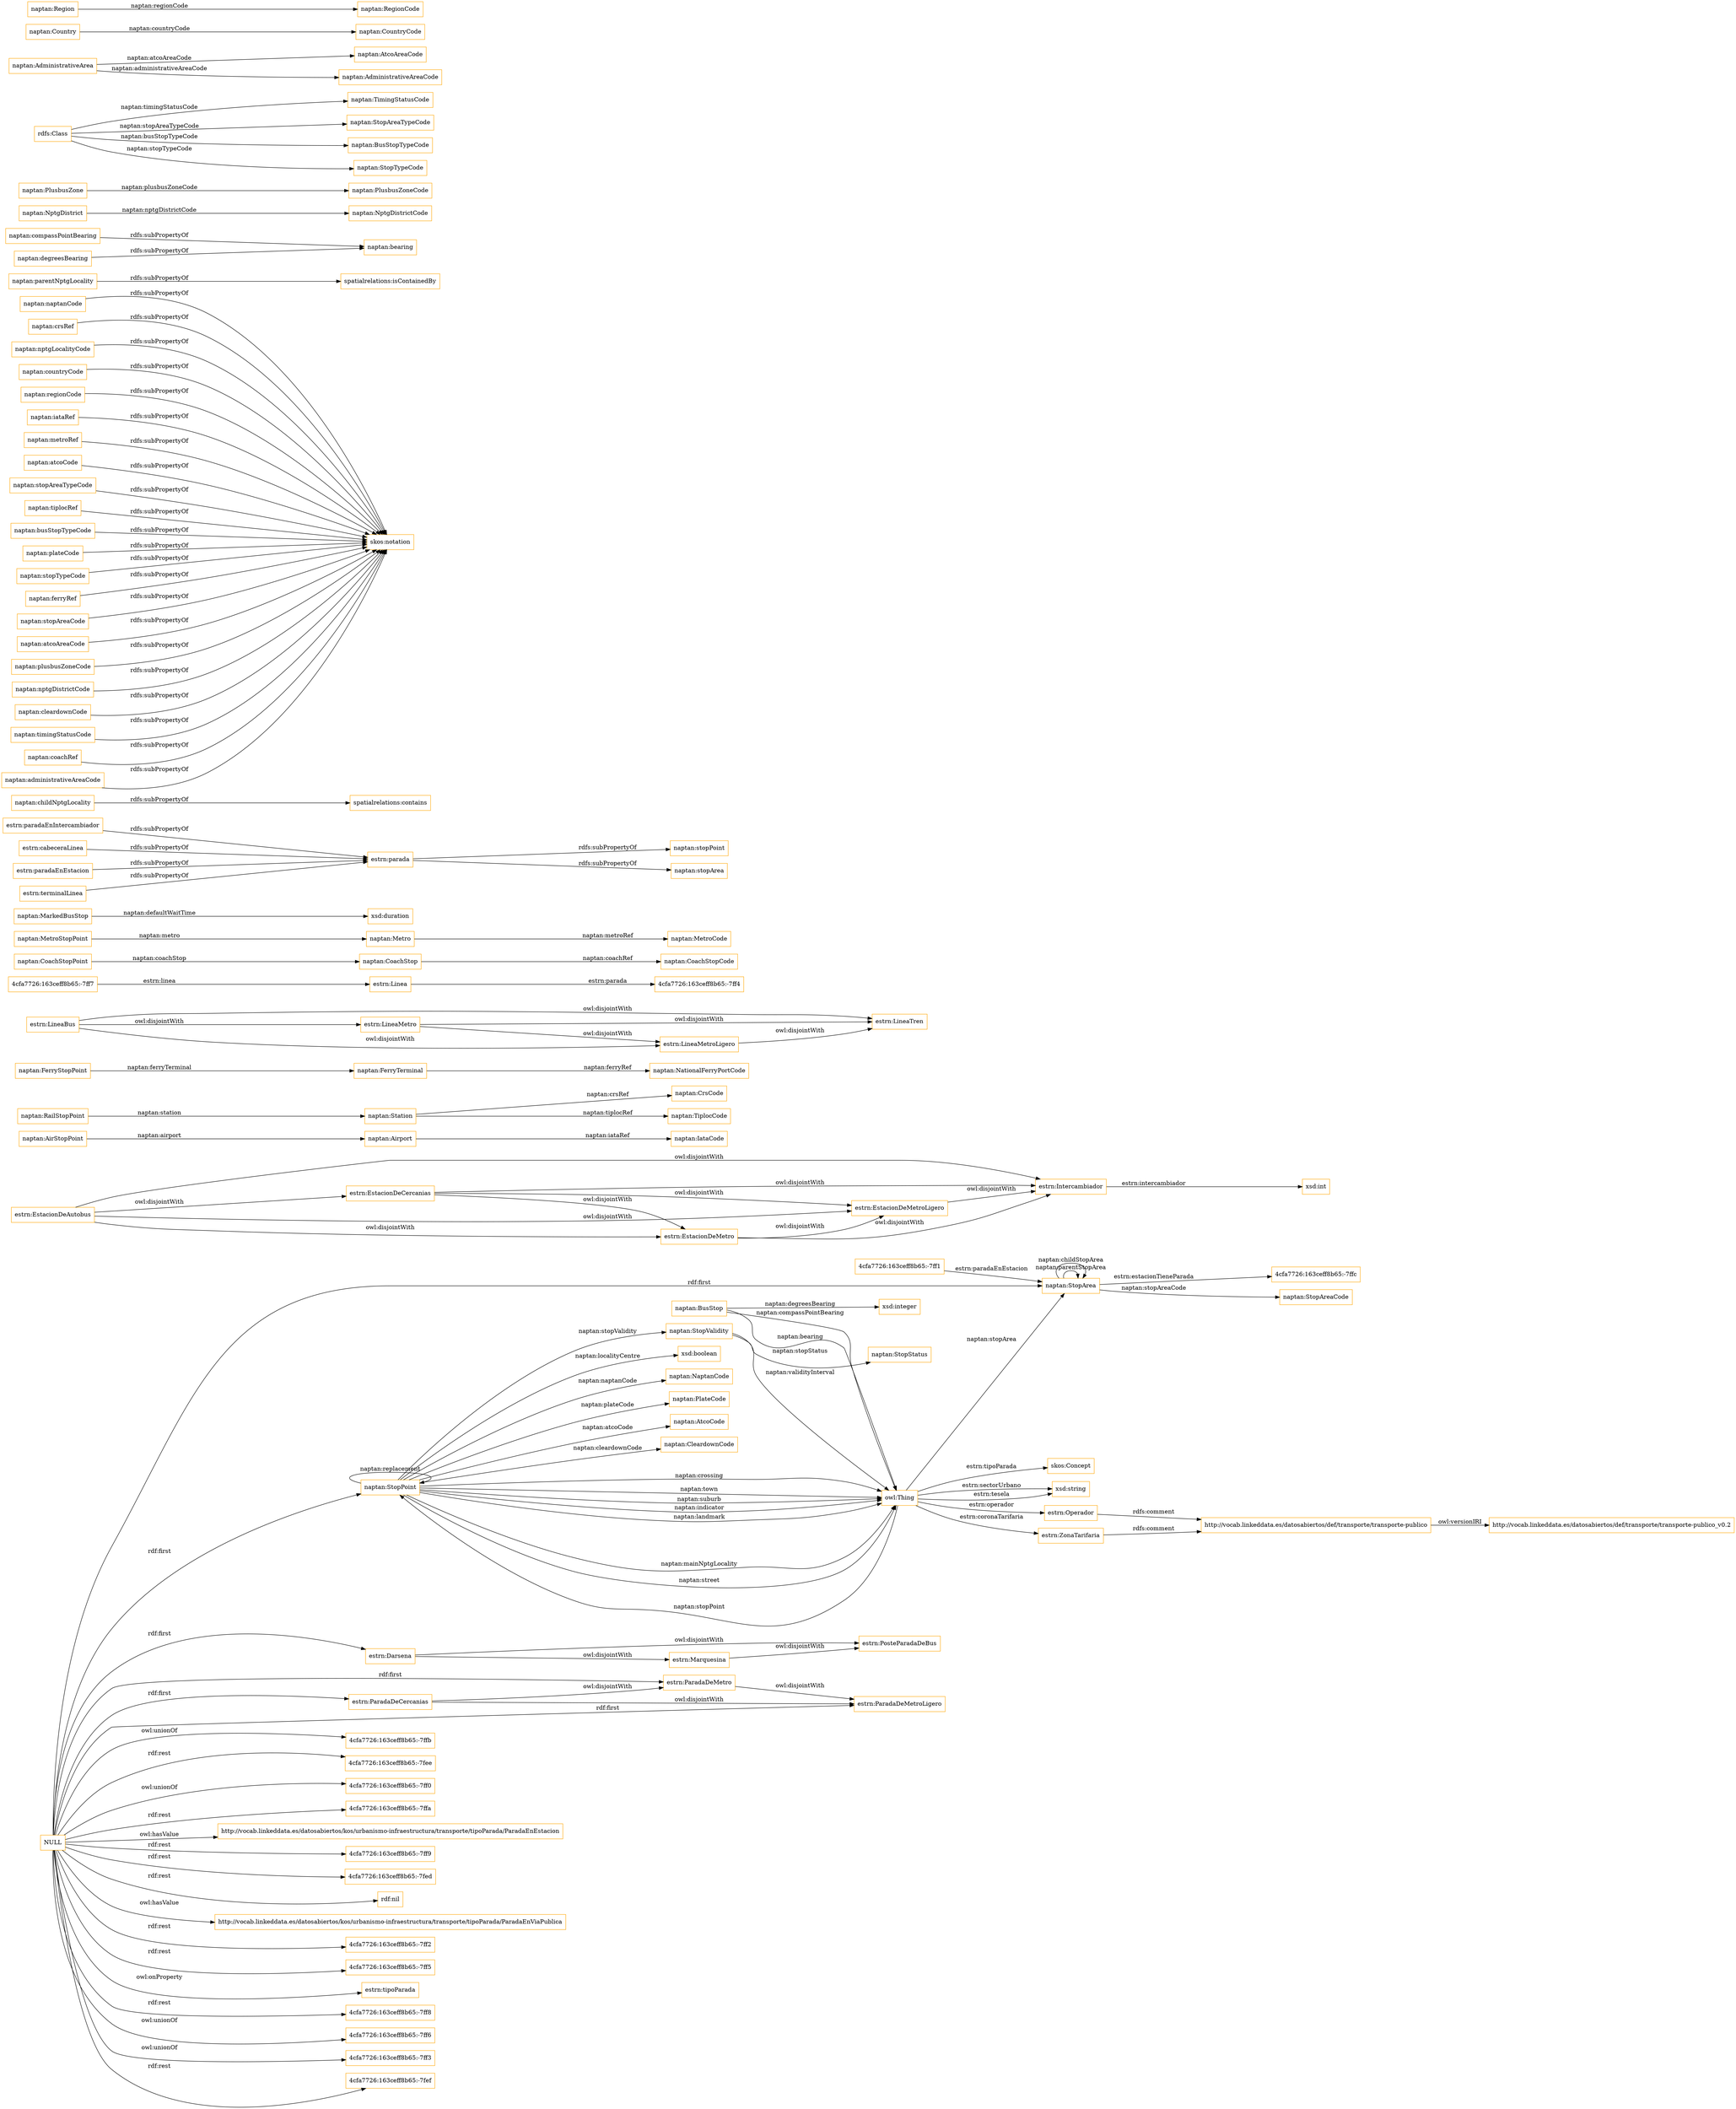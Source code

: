 digraph ar2dtool_diagram { 
rankdir=LR;
size="1501"
node [shape = rectangle, color="orange"]; "4cfa7726:163ceff8b65:-7ff1" "estrn:Intercambiador" "estrn:EstacionDeMetroLigero" "naptan:AirStopPoint" "naptan:Station" "naptan:FerryStopPoint" "estrn:LineaMetro" "naptan:RailStopPoint" "naptan:FerryTerminal" "4cfa7726:163ceff8b65:-7ff7" "naptan:BusStop" "naptan:StopPoint" "estrn:Linea" "estrn:LineaTren" "estrn:LineaMetroLigero" "4cfa7726:163ceff8b65:-7ffc" "naptan:CoachStopPoint" "estrn:Marquesina" "estrn:Darsena" "naptan:StopValidity" "naptan:StopArea" "estrn:ParadaDeMetroLigero" "estrn:EstacionDeCercanias" "naptan:Metro" "skos:Concept" "4cfa7726:163ceff8b65:-7ff4" "naptan:CoachStop" "estrn:EstacionDeMetro" "estrn:EstacionDeAutobus" "estrn:Operador" "estrn:PosteParadaDeBus" "estrn:ZonaTarifaria" "estrn:ParadaDeMetro" "estrn:LineaBus" "naptan:MetroStopPoint" "naptan:MarkedBusStop" "naptan:Airport" "estrn:ParadaDeCercanias" "naptan:StopStatus" ; /*classes style*/
	"estrn:EstacionDeCercanias" -> "estrn:Intercambiador" [ label = "owl:disjointWith" ];
	"estrn:EstacionDeCercanias" -> "estrn:EstacionDeMetroLigero" [ label = "owl:disjointWith" ];
	"estrn:EstacionDeCercanias" -> "estrn:EstacionDeMetro" [ label = "owl:disjointWith" ];
	"estrn:paradaEnIntercambiador" -> "estrn:parada" [ label = "rdfs:subPropertyOf" ];
	"naptan:childNptgLocality" -> "spatialrelations:contains" [ label = "rdfs:subPropertyOf" ];
	"estrn:EstacionDeMetroLigero" -> "estrn:Intercambiador" [ label = "owl:disjointWith" ];
	"naptan:naptanCode" -> "skos:notation" [ label = "rdfs:subPropertyOf" ];
	"naptan:crsRef" -> "skos:notation" [ label = "rdfs:subPropertyOf" ];
	"naptan:parentNptgLocality" -> "spatialrelations:isContainedBy" [ label = "rdfs:subPropertyOf" ];
	"naptan:compassPointBearing" -> "naptan:bearing" [ label = "rdfs:subPropertyOf" ];
	"naptan:nptgLocalityCode" -> "skos:notation" [ label = "rdfs:subPropertyOf" ];
	"estrn:cabeceraLinea" -> "estrn:parada" [ label = "rdfs:subPropertyOf" ];
	"estrn:EstacionDeAutobus" -> "estrn:Intercambiador" [ label = "owl:disjointWith" ];
	"estrn:EstacionDeAutobus" -> "estrn:EstacionDeMetroLigero" [ label = "owl:disjointWith" ];
	"estrn:EstacionDeAutobus" -> "estrn:EstacionDeMetro" [ label = "owl:disjointWith" ];
	"estrn:EstacionDeAutobus" -> "estrn:EstacionDeCercanias" [ label = "owl:disjointWith" ];
	"estrn:LineaBus" -> "estrn:LineaTren" [ label = "owl:disjointWith" ];
	"estrn:LineaBus" -> "estrn:LineaMetroLigero" [ label = "owl:disjointWith" ];
	"estrn:LineaBus" -> "estrn:LineaMetro" [ label = "owl:disjointWith" ];
	"estrn:paradaEnEstacion" -> "estrn:parada" [ label = "rdfs:subPropertyOf" ];
	"naptan:countryCode" -> "skos:notation" [ label = "rdfs:subPropertyOf" ];
	"naptan:regionCode" -> "skos:notation" [ label = "rdfs:subPropertyOf" ];
	"estrn:LineaMetroLigero" -> "estrn:LineaTren" [ label = "owl:disjointWith" ];
	"estrn:ParadaDeCercanias" -> "estrn:ParadaDeMetroLigero" [ label = "owl:disjointWith" ];
	"estrn:ParadaDeCercanias" -> "estrn:ParadaDeMetro" [ label = "owl:disjointWith" ];
	"estrn:Marquesina" -> "estrn:PosteParadaDeBus" [ label = "owl:disjointWith" ];
	"naptan:iataRef" -> "skos:notation" [ label = "rdfs:subPropertyOf" ];
	"estrn:Operador" -> "http://vocab.linkeddata.es/datosabiertos/def/transporte/transporte-publico" [ label = "rdfs:comment" ];
	"naptan:metroRef" -> "skos:notation" [ label = "rdfs:subPropertyOf" ];
	"estrn:EstacionDeMetro" -> "estrn:Intercambiador" [ label = "owl:disjointWith" ];
	"estrn:EstacionDeMetro" -> "estrn:EstacionDeMetroLigero" [ label = "owl:disjointWith" ];
	"naptan:atcoCode" -> "skos:notation" [ label = "rdfs:subPropertyOf" ];
	"naptan:stopAreaTypeCode" -> "skos:notation" [ label = "rdfs:subPropertyOf" ];
	"naptan:tiplocRef" -> "skos:notation" [ label = "rdfs:subPropertyOf" ];
	"NULL" -> "estrn:Darsena" [ label = "rdf:first" ];
	"NULL" -> "4cfa7726:163ceff8b65:-7ffb" [ label = "owl:unionOf" ];
	"NULL" -> "4cfa7726:163ceff8b65:-7fee" [ label = "rdf:rest" ];
	"NULL" -> "estrn:ParadaDeCercanias" [ label = "rdf:first" ];
	"NULL" -> "4cfa7726:163ceff8b65:-7ff0" [ label = "owl:unionOf" ];
	"NULL" -> "naptan:StopArea" [ label = "rdf:first" ];
	"NULL" -> "4cfa7726:163ceff8b65:-7ffa" [ label = "rdf:rest" ];
	"NULL" -> "estrn:ParadaDeMetro" [ label = "rdf:first" ];
	"NULL" -> "http://vocab.linkeddata.es/datosabiertos/kos/urbanismo-infraestructura/transporte/tipoParada/ParadaEnEstacion" [ label = "owl:hasValue" ];
	"NULL" -> "naptan:StopPoint" [ label = "rdf:first" ];
	"NULL" -> "4cfa7726:163ceff8b65:-7ff9" [ label = "rdf:rest" ];
	"NULL" -> "4cfa7726:163ceff8b65:-7fed" [ label = "rdf:rest" ];
	"NULL" -> "rdf:nil" [ label = "rdf:rest" ];
	"NULL" -> "estrn:ParadaDeMetroLigero" [ label = "rdf:first" ];
	"NULL" -> "http://vocab.linkeddata.es/datosabiertos/kos/urbanismo-infraestructura/transporte/tipoParada/ParadaEnViaPublica" [ label = "owl:hasValue" ];
	"NULL" -> "4cfa7726:163ceff8b65:-7ff2" [ label = "rdf:rest" ];
	"NULL" -> "4cfa7726:163ceff8b65:-7ff5" [ label = "rdf:rest" ];
	"NULL" -> "estrn:tipoParada" [ label = "owl:onProperty" ];
	"NULL" -> "4cfa7726:163ceff8b65:-7ff8" [ label = "rdf:rest" ];
	"NULL" -> "4cfa7726:163ceff8b65:-7ff6" [ label = "owl:unionOf" ];
	"NULL" -> "4cfa7726:163ceff8b65:-7ff3" [ label = "owl:unionOf" ];
	"NULL" -> "4cfa7726:163ceff8b65:-7fef" [ label = "rdf:rest" ];
	"naptan:busStopTypeCode" -> "skos:notation" [ label = "rdfs:subPropertyOf" ];
	"naptan:plateCode" -> "skos:notation" [ label = "rdfs:subPropertyOf" ];
	"estrn:LineaMetro" -> "estrn:LineaTren" [ label = "owl:disjointWith" ];
	"estrn:LineaMetro" -> "estrn:LineaMetroLigero" [ label = "owl:disjointWith" ];
	"naptan:stopTypeCode" -> "skos:notation" [ label = "rdfs:subPropertyOf" ];
	"naptan:ferryRef" -> "skos:notation" [ label = "rdfs:subPropertyOf" ];
	"estrn:ZonaTarifaria" -> "http://vocab.linkeddata.es/datosabiertos/def/transporte/transporte-publico" [ label = "rdfs:comment" ];
	"naptan:stopAreaCode" -> "skos:notation" [ label = "rdfs:subPropertyOf" ];
	"estrn:Darsena" -> "estrn:PosteParadaDeBus" [ label = "owl:disjointWith" ];
	"estrn:Darsena" -> "estrn:Marquesina" [ label = "owl:disjointWith" ];
	"naptan:atcoAreaCode" -> "skos:notation" [ label = "rdfs:subPropertyOf" ];
	"estrn:terminalLinea" -> "estrn:parada" [ label = "rdfs:subPropertyOf" ];
	"naptan:plusbusZoneCode" -> "skos:notation" [ label = "rdfs:subPropertyOf" ];
	"naptan:nptgDistrictCode" -> "skos:notation" [ label = "rdfs:subPropertyOf" ];
	"estrn:ParadaDeMetro" -> "estrn:ParadaDeMetroLigero" [ label = "owl:disjointWith" ];
	"http://vocab.linkeddata.es/datosabiertos/def/transporte/transporte-publico" -> "http://vocab.linkeddata.es/datosabiertos/def/transporte/transporte-publico_v0.2" [ label = "owl:versionIRI" ];
	"naptan:cleardownCode" -> "skos:notation" [ label = "rdfs:subPropertyOf" ];
	"naptan:degreesBearing" -> "naptan:bearing" [ label = "rdfs:subPropertyOf" ];
	"naptan:timingStatusCode" -> "skos:notation" [ label = "rdfs:subPropertyOf" ];
	"naptan:coachRef" -> "skos:notation" [ label = "rdfs:subPropertyOf" ];
	"naptan:administrativeAreaCode" -> "skos:notation" [ label = "rdfs:subPropertyOf" ];
	"estrn:parada" -> "naptan:stopPoint" [ label = "rdfs:subPropertyOf" ];
	"estrn:parada" -> "naptan:stopArea" [ label = "rdfs:subPropertyOf" ];
	"naptan:StopArea" -> "naptan:StopArea" [ label = "naptan:parentStopArea" ];
	"naptan:StopValidity" -> "naptan:StopStatus" [ label = "naptan:stopStatus" ];
	"naptan:StopPoint" -> "owl:Thing" [ label = "naptan:mainNptgLocality" ];
	"naptan:NptgDistrict" -> "naptan:NptgDistrictCode" [ label = "naptan:nptgDistrictCode" ];
	"estrn:Intercambiador" -> "xsd:int" [ label = "estrn:intercambiador" ];
	"4cfa7726:163ceff8b65:-7ff7" -> "estrn:Linea" [ label = "estrn:linea" ];
	"naptan:AirStopPoint" -> "naptan:Airport" [ label = "naptan:airport" ];
	"naptan:CoachStopPoint" -> "naptan:CoachStop" [ label = "naptan:coachStop" ];
	"naptan:StopPoint" -> "xsd:boolean" [ label = "naptan:localityCentre" ];
	"owl:Thing" -> "xsd:string" [ label = "estrn:tesela" ];
	"naptan:StopPoint" -> "naptan:StopPoint" [ label = "naptan:replacement" ];
	"owl:Thing" -> "estrn:Operador" [ label = "estrn:operador" ];
	"4cfa7726:163ceff8b65:-7ff1" -> "naptan:StopArea" [ label = "estrn:paradaEnEstacion" ];
	"naptan:StopPoint" -> "naptan:NaptanCode" [ label = "naptan:naptanCode" ];
	"naptan:Station" -> "naptan:CrsCode" [ label = "naptan:crsRef" ];
	"naptan:StopPoint" -> "naptan:PlateCode" [ label = "naptan:plateCode" ];
	"naptan:FerryStopPoint" -> "naptan:FerryTerminal" [ label = "naptan:ferryTerminal" ];
	"naptan:MarkedBusStop" -> "xsd:duration" [ label = "naptan:defaultWaitTime" ];
	"naptan:PlusbusZone" -> "naptan:PlusbusZoneCode" [ label = "naptan:plusbusZoneCode" ];
	"naptan:StopPoint" -> "owl:Thing" [ label = "naptan:crossing" ];
	"naptan:FerryTerminal" -> "naptan:NationalFerryPortCode" [ label = "naptan:ferryRef" ];
	"owl:Thing" -> "naptan:StopPoint" [ label = "naptan:stopPoint" ];
	"naptan:CoachStop" -> "naptan:CoachStopCode" [ label = "naptan:coachRef" ];
	"naptan:StopPoint" -> "owl:Thing" [ label = "naptan:town" ];
	"naptan:Airport" -> "naptan:IataCode" [ label = "naptan:iataRef" ];
	"naptan:StopPoint" -> "owl:Thing" [ label = "naptan:suburb" ];
	"naptan:MetroStopPoint" -> "naptan:Metro" [ label = "naptan:metro" ];
	"estrn:Linea" -> "4cfa7726:163ceff8b65:-7ff4" [ label = "estrn:parada" ];
	"naptan:StopArea" -> "4cfa7726:163ceff8b65:-7ffc" [ label = "estrn:estacionTieneParada" ];
	"naptan:StopPoint" -> "naptan:StopValidity" [ label = "naptan:stopValidity" ];
	"owl:Thing" -> "estrn:ZonaTarifaria" [ label = "estrn:coronaTarifaria" ];
	"rdfs:Class" -> "naptan:TimingStatusCode" [ label = "naptan:timingStatusCode" ];
	"naptan:StopPoint" -> "owl:Thing" [ label = "naptan:indicator" ];
	"naptan:StopArea" -> "naptan:StopAreaCode" [ label = "naptan:stopAreaCode" ];
	"naptan:StopArea" -> "naptan:StopArea" [ label = "naptan:childStopArea" ];
	"naptan:BusStop" -> "owl:Thing" [ label = "naptan:compassPointBearing" ];
	"naptan:StopPoint" -> "naptan:AtcoCode" [ label = "naptan:atcoCode" ];
	"owl:Thing" -> "skos:Concept" [ label = "estrn:tipoParada" ];
	"naptan:BusStop" -> "owl:Thing" [ label = "naptan:bearing" ];
	"naptan:AdministrativeArea" -> "naptan:AtcoAreaCode" [ label = "naptan:atcoAreaCode" ];
	"naptan:Country" -> "naptan:CountryCode" [ label = "naptan:countryCode" ];
	"naptan:StopPoint" -> "owl:Thing" [ label = "naptan:landmark" ];
	"naptan:Metro" -> "naptan:MetroCode" [ label = "naptan:metroRef" ];
	"naptan:Region" -> "naptan:RegionCode" [ label = "naptan:regionCode" ];
	"naptan:StopPoint" -> "owl:Thing" [ label = "naptan:street" ];
	"naptan:BusStop" -> "xsd:integer" [ label = "naptan:degreesBearing" ];
	"naptan:AdministrativeArea" -> "naptan:AdministrativeAreaCode" [ label = "naptan:administrativeAreaCode" ];
	"naptan:StopValidity" -> "owl:Thing" [ label = "naptan:validityInterval" ];
	"owl:Thing" -> "naptan:StopArea" [ label = "naptan:stopArea" ];
	"naptan:RailStopPoint" -> "naptan:Station" [ label = "naptan:station" ];
	"rdfs:Class" -> "naptan:StopAreaTypeCode" [ label = "naptan:stopAreaTypeCode" ];
	"rdfs:Class" -> "naptan:BusStopTypeCode" [ label = "naptan:busStopTypeCode" ];
	"rdfs:Class" -> "naptan:StopTypeCode" [ label = "naptan:stopTypeCode" ];
	"owl:Thing" -> "xsd:string" [ label = "estrn:sectorUrbano" ];
	"naptan:StopPoint" -> "naptan:CleardownCode" [ label = "naptan:cleardownCode" ];
	"naptan:Station" -> "naptan:TiplocCode" [ label = "naptan:tiplocRef" ];

}
